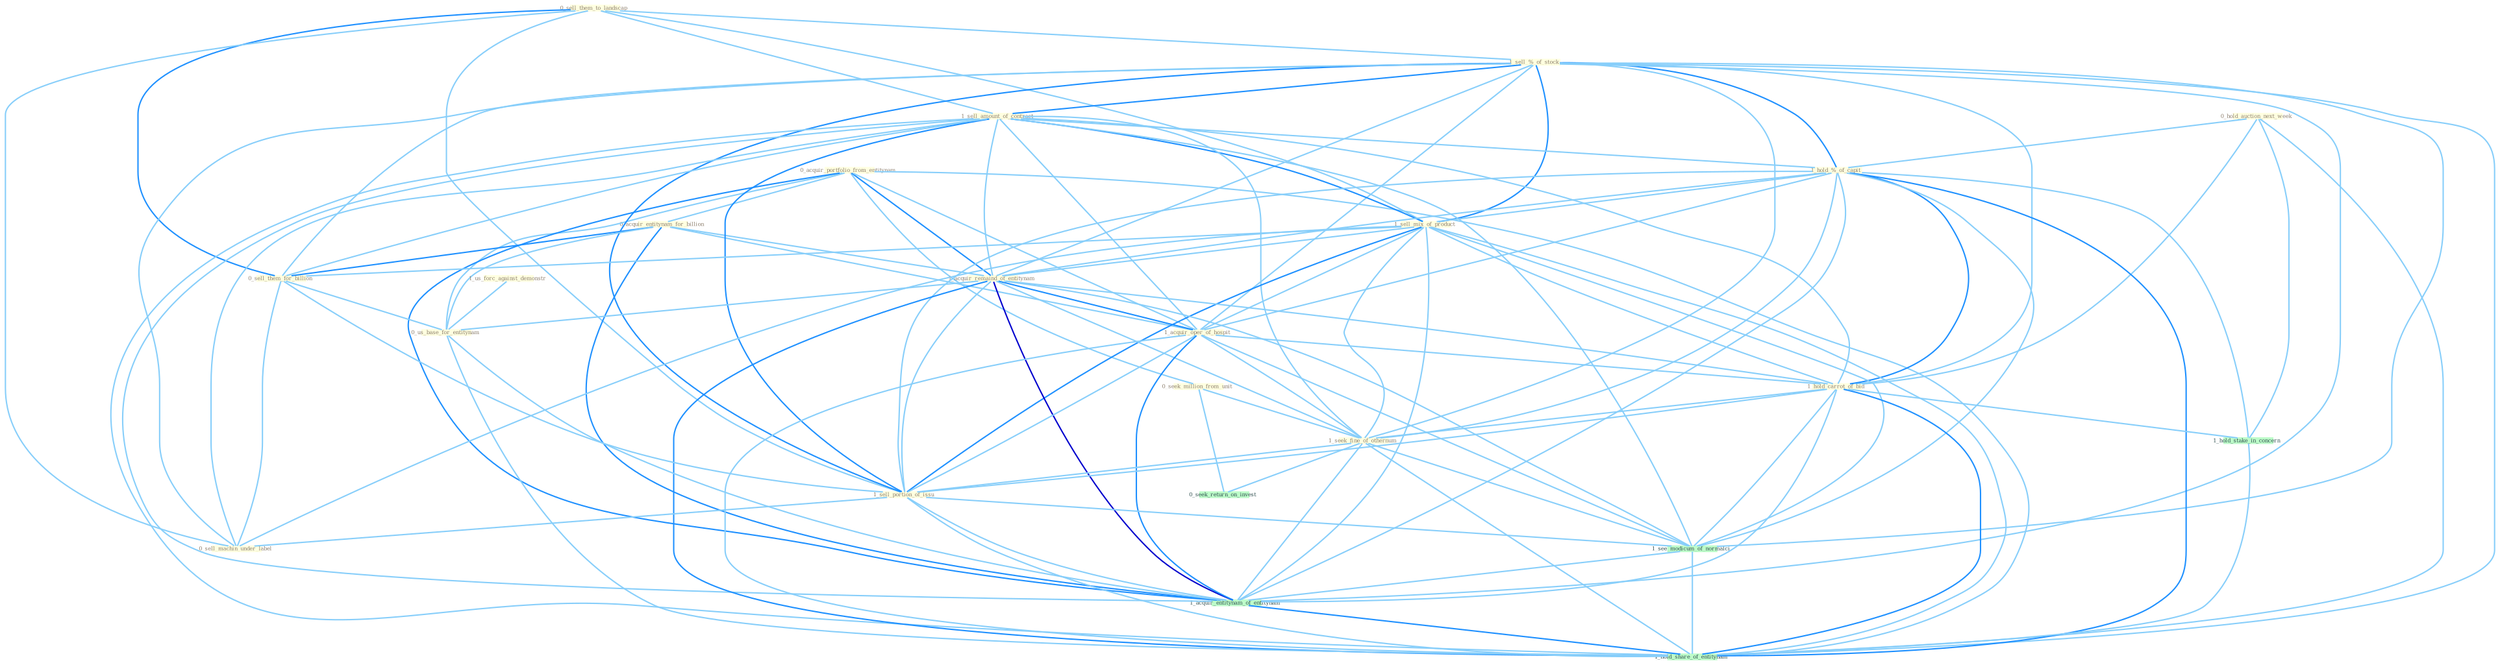 Graph G{ 
    node
    [shape=polygon,style=filled,width=.5,height=.06,color="#BDFCC9",fixedsize=true,fontsize=4,
    fontcolor="#2f4f4f"];
    {node
    [color="#ffffe0", fontcolor="#8b7d6b"] "0_sell_them_to_landscap " "0_acquir_portfolio_from_entitynam " "1_sell_%_of_stock " "0_hold_auction_next_week " "0_acquir_entitynam_for_billion " "1_sell_amount_of_contract " "1_hold_%_of_capit " "1_sell_mix_of_product " "0_seek_million_from_unit " "1_acquir_remaind_of_entitynam " "1_acquir_oper_of_hospit " "1_us_forc_against_demonstr " "0_sell_them_for_billion " "0_us_base_for_entitynam " "1_hold_carrot_of_bid " "1_seek_fine_of_othernum " "1_sell_portion_of_issu " "0_sell_machin_under_label "}
{node [color="#fff0f5", fontcolor="#b22222"]}
edge [color="#B0E2FF"];

	"0_sell_them_to_landscap " -- "1_sell_%_of_stock " [w="1", color="#87cefa" ];
	"0_sell_them_to_landscap " -- "1_sell_amount_of_contract " [w="1", color="#87cefa" ];
	"0_sell_them_to_landscap " -- "1_sell_mix_of_product " [w="1", color="#87cefa" ];
	"0_sell_them_to_landscap " -- "0_sell_them_for_billion " [w="2", color="#1e90ff" , len=0.8];
	"0_sell_them_to_landscap " -- "1_sell_portion_of_issu " [w="1", color="#87cefa" ];
	"0_sell_them_to_landscap " -- "0_sell_machin_under_label " [w="1", color="#87cefa" ];
	"0_acquir_portfolio_from_entitynam " -- "0_acquir_entitynam_for_billion " [w="1", color="#87cefa" ];
	"0_acquir_portfolio_from_entitynam " -- "0_seek_million_from_unit " [w="1", color="#87cefa" ];
	"0_acquir_portfolio_from_entitynam " -- "1_acquir_remaind_of_entitynam " [w="2", color="#1e90ff" , len=0.8];
	"0_acquir_portfolio_from_entitynam " -- "1_acquir_oper_of_hospit " [w="1", color="#87cefa" ];
	"0_acquir_portfolio_from_entitynam " -- "0_us_base_for_entitynam " [w="1", color="#87cefa" ];
	"0_acquir_portfolio_from_entitynam " -- "1_acquir_entitynam_of_entitynam " [w="2", color="#1e90ff" , len=0.8];
	"0_acquir_portfolio_from_entitynam " -- "1_hold_share_of_entitynam " [w="1", color="#87cefa" ];
	"1_sell_%_of_stock " -- "1_sell_amount_of_contract " [w="2", color="#1e90ff" , len=0.8];
	"1_sell_%_of_stock " -- "1_hold_%_of_capit " [w="2", color="#1e90ff" , len=0.8];
	"1_sell_%_of_stock " -- "1_sell_mix_of_product " [w="2", color="#1e90ff" , len=0.8];
	"1_sell_%_of_stock " -- "1_acquir_remaind_of_entitynam " [w="1", color="#87cefa" ];
	"1_sell_%_of_stock " -- "1_acquir_oper_of_hospit " [w="1", color="#87cefa" ];
	"1_sell_%_of_stock " -- "0_sell_them_for_billion " [w="1", color="#87cefa" ];
	"1_sell_%_of_stock " -- "1_hold_carrot_of_bid " [w="1", color="#87cefa" ];
	"1_sell_%_of_stock " -- "1_seek_fine_of_othernum " [w="1", color="#87cefa" ];
	"1_sell_%_of_stock " -- "1_sell_portion_of_issu " [w="2", color="#1e90ff" , len=0.8];
	"1_sell_%_of_stock " -- "0_sell_machin_under_label " [w="1", color="#87cefa" ];
	"1_sell_%_of_stock " -- "1_see_modicum_of_normalci " [w="1", color="#87cefa" ];
	"1_sell_%_of_stock " -- "1_acquir_entitynam_of_entitynam " [w="1", color="#87cefa" ];
	"1_sell_%_of_stock " -- "1_hold_share_of_entitynam " [w="1", color="#87cefa" ];
	"0_hold_auction_next_week " -- "1_hold_%_of_capit " [w="1", color="#87cefa" ];
	"0_hold_auction_next_week " -- "1_hold_carrot_of_bid " [w="1", color="#87cefa" ];
	"0_hold_auction_next_week " -- "1_hold_stake_in_concern " [w="1", color="#87cefa" ];
	"0_hold_auction_next_week " -- "1_hold_share_of_entitynam " [w="1", color="#87cefa" ];
	"0_acquir_entitynam_for_billion " -- "1_acquir_remaind_of_entitynam " [w="1", color="#87cefa" ];
	"0_acquir_entitynam_for_billion " -- "1_acquir_oper_of_hospit " [w="1", color="#87cefa" ];
	"0_acquir_entitynam_for_billion " -- "0_sell_them_for_billion " [w="2", color="#1e90ff" , len=0.8];
	"0_acquir_entitynam_for_billion " -- "0_us_base_for_entitynam " [w="1", color="#87cefa" ];
	"0_acquir_entitynam_for_billion " -- "1_acquir_entitynam_of_entitynam " [w="2", color="#1e90ff" , len=0.8];
	"1_sell_amount_of_contract " -- "1_hold_%_of_capit " [w="1", color="#87cefa" ];
	"1_sell_amount_of_contract " -- "1_sell_mix_of_product " [w="2", color="#1e90ff" , len=0.8];
	"1_sell_amount_of_contract " -- "1_acquir_remaind_of_entitynam " [w="1", color="#87cefa" ];
	"1_sell_amount_of_contract " -- "1_acquir_oper_of_hospit " [w="1", color="#87cefa" ];
	"1_sell_amount_of_contract " -- "0_sell_them_for_billion " [w="1", color="#87cefa" ];
	"1_sell_amount_of_contract " -- "1_hold_carrot_of_bid " [w="1", color="#87cefa" ];
	"1_sell_amount_of_contract " -- "1_seek_fine_of_othernum " [w="1", color="#87cefa" ];
	"1_sell_amount_of_contract " -- "1_sell_portion_of_issu " [w="2", color="#1e90ff" , len=0.8];
	"1_sell_amount_of_contract " -- "0_sell_machin_under_label " [w="1", color="#87cefa" ];
	"1_sell_amount_of_contract " -- "1_see_modicum_of_normalci " [w="1", color="#87cefa" ];
	"1_sell_amount_of_contract " -- "1_acquir_entitynam_of_entitynam " [w="1", color="#87cefa" ];
	"1_sell_amount_of_contract " -- "1_hold_share_of_entitynam " [w="1", color="#87cefa" ];
	"1_hold_%_of_capit " -- "1_sell_mix_of_product " [w="1", color="#87cefa" ];
	"1_hold_%_of_capit " -- "1_acquir_remaind_of_entitynam " [w="1", color="#87cefa" ];
	"1_hold_%_of_capit " -- "1_acquir_oper_of_hospit " [w="1", color="#87cefa" ];
	"1_hold_%_of_capit " -- "1_hold_carrot_of_bid " [w="2", color="#1e90ff" , len=0.8];
	"1_hold_%_of_capit " -- "1_seek_fine_of_othernum " [w="1", color="#87cefa" ];
	"1_hold_%_of_capit " -- "1_sell_portion_of_issu " [w="1", color="#87cefa" ];
	"1_hold_%_of_capit " -- "1_hold_stake_in_concern " [w="1", color="#87cefa" ];
	"1_hold_%_of_capit " -- "1_see_modicum_of_normalci " [w="1", color="#87cefa" ];
	"1_hold_%_of_capit " -- "1_acquir_entitynam_of_entitynam " [w="1", color="#87cefa" ];
	"1_hold_%_of_capit " -- "1_hold_share_of_entitynam " [w="2", color="#1e90ff" , len=0.8];
	"1_sell_mix_of_product " -- "1_acquir_remaind_of_entitynam " [w="1", color="#87cefa" ];
	"1_sell_mix_of_product " -- "1_acquir_oper_of_hospit " [w="1", color="#87cefa" ];
	"1_sell_mix_of_product " -- "0_sell_them_for_billion " [w="1", color="#87cefa" ];
	"1_sell_mix_of_product " -- "1_hold_carrot_of_bid " [w="1", color="#87cefa" ];
	"1_sell_mix_of_product " -- "1_seek_fine_of_othernum " [w="1", color="#87cefa" ];
	"1_sell_mix_of_product " -- "1_sell_portion_of_issu " [w="2", color="#1e90ff" , len=0.8];
	"1_sell_mix_of_product " -- "0_sell_machin_under_label " [w="1", color="#87cefa" ];
	"1_sell_mix_of_product " -- "1_see_modicum_of_normalci " [w="1", color="#87cefa" ];
	"1_sell_mix_of_product " -- "1_acquir_entitynam_of_entitynam " [w="1", color="#87cefa" ];
	"1_sell_mix_of_product " -- "1_hold_share_of_entitynam " [w="1", color="#87cefa" ];
	"0_seek_million_from_unit " -- "1_seek_fine_of_othernum " [w="1", color="#87cefa" ];
	"0_seek_million_from_unit " -- "0_seek_return_on_invest " [w="1", color="#87cefa" ];
	"1_acquir_remaind_of_entitynam " -- "1_acquir_oper_of_hospit " [w="2", color="#1e90ff" , len=0.8];
	"1_acquir_remaind_of_entitynam " -- "0_us_base_for_entitynam " [w="1", color="#87cefa" ];
	"1_acquir_remaind_of_entitynam " -- "1_hold_carrot_of_bid " [w="1", color="#87cefa" ];
	"1_acquir_remaind_of_entitynam " -- "1_seek_fine_of_othernum " [w="1", color="#87cefa" ];
	"1_acquir_remaind_of_entitynam " -- "1_sell_portion_of_issu " [w="1", color="#87cefa" ];
	"1_acquir_remaind_of_entitynam " -- "1_see_modicum_of_normalci " [w="1", color="#87cefa" ];
	"1_acquir_remaind_of_entitynam " -- "1_acquir_entitynam_of_entitynam " [w="3", color="#0000cd" , len=0.6];
	"1_acquir_remaind_of_entitynam " -- "1_hold_share_of_entitynam " [w="2", color="#1e90ff" , len=0.8];
	"1_acquir_oper_of_hospit " -- "1_hold_carrot_of_bid " [w="1", color="#87cefa" ];
	"1_acquir_oper_of_hospit " -- "1_seek_fine_of_othernum " [w="1", color="#87cefa" ];
	"1_acquir_oper_of_hospit " -- "1_sell_portion_of_issu " [w="1", color="#87cefa" ];
	"1_acquir_oper_of_hospit " -- "1_see_modicum_of_normalci " [w="1", color="#87cefa" ];
	"1_acquir_oper_of_hospit " -- "1_acquir_entitynam_of_entitynam " [w="2", color="#1e90ff" , len=0.8];
	"1_acquir_oper_of_hospit " -- "1_hold_share_of_entitynam " [w="1", color="#87cefa" ];
	"1_us_forc_against_demonstr " -- "0_us_base_for_entitynam " [w="1", color="#87cefa" ];
	"0_sell_them_for_billion " -- "0_us_base_for_entitynam " [w="1", color="#87cefa" ];
	"0_sell_them_for_billion " -- "1_sell_portion_of_issu " [w="1", color="#87cefa" ];
	"0_sell_them_for_billion " -- "0_sell_machin_under_label " [w="1", color="#87cefa" ];
	"0_us_base_for_entitynam " -- "1_acquir_entitynam_of_entitynam " [w="1", color="#87cefa" ];
	"0_us_base_for_entitynam " -- "1_hold_share_of_entitynam " [w="1", color="#87cefa" ];
	"1_hold_carrot_of_bid " -- "1_seek_fine_of_othernum " [w="1", color="#87cefa" ];
	"1_hold_carrot_of_bid " -- "1_sell_portion_of_issu " [w="1", color="#87cefa" ];
	"1_hold_carrot_of_bid " -- "1_hold_stake_in_concern " [w="1", color="#87cefa" ];
	"1_hold_carrot_of_bid " -- "1_see_modicum_of_normalci " [w="1", color="#87cefa" ];
	"1_hold_carrot_of_bid " -- "1_acquir_entitynam_of_entitynam " [w="1", color="#87cefa" ];
	"1_hold_carrot_of_bid " -- "1_hold_share_of_entitynam " [w="2", color="#1e90ff" , len=0.8];
	"1_seek_fine_of_othernum " -- "1_sell_portion_of_issu " [w="1", color="#87cefa" ];
	"1_seek_fine_of_othernum " -- "0_seek_return_on_invest " [w="1", color="#87cefa" ];
	"1_seek_fine_of_othernum " -- "1_see_modicum_of_normalci " [w="1", color="#87cefa" ];
	"1_seek_fine_of_othernum " -- "1_acquir_entitynam_of_entitynam " [w="1", color="#87cefa" ];
	"1_seek_fine_of_othernum " -- "1_hold_share_of_entitynam " [w="1", color="#87cefa" ];
	"1_sell_portion_of_issu " -- "0_sell_machin_under_label " [w="1", color="#87cefa" ];
	"1_sell_portion_of_issu " -- "1_see_modicum_of_normalci " [w="1", color="#87cefa" ];
	"1_sell_portion_of_issu " -- "1_acquir_entitynam_of_entitynam " [w="1", color="#87cefa" ];
	"1_sell_portion_of_issu " -- "1_hold_share_of_entitynam " [w="1", color="#87cefa" ];
	"1_hold_stake_in_concern " -- "1_hold_share_of_entitynam " [w="1", color="#87cefa" ];
	"1_see_modicum_of_normalci " -- "1_acquir_entitynam_of_entitynam " [w="1", color="#87cefa" ];
	"1_see_modicum_of_normalci " -- "1_hold_share_of_entitynam " [w="1", color="#87cefa" ];
	"1_acquir_entitynam_of_entitynam " -- "1_hold_share_of_entitynam " [w="2", color="#1e90ff" , len=0.8];
}